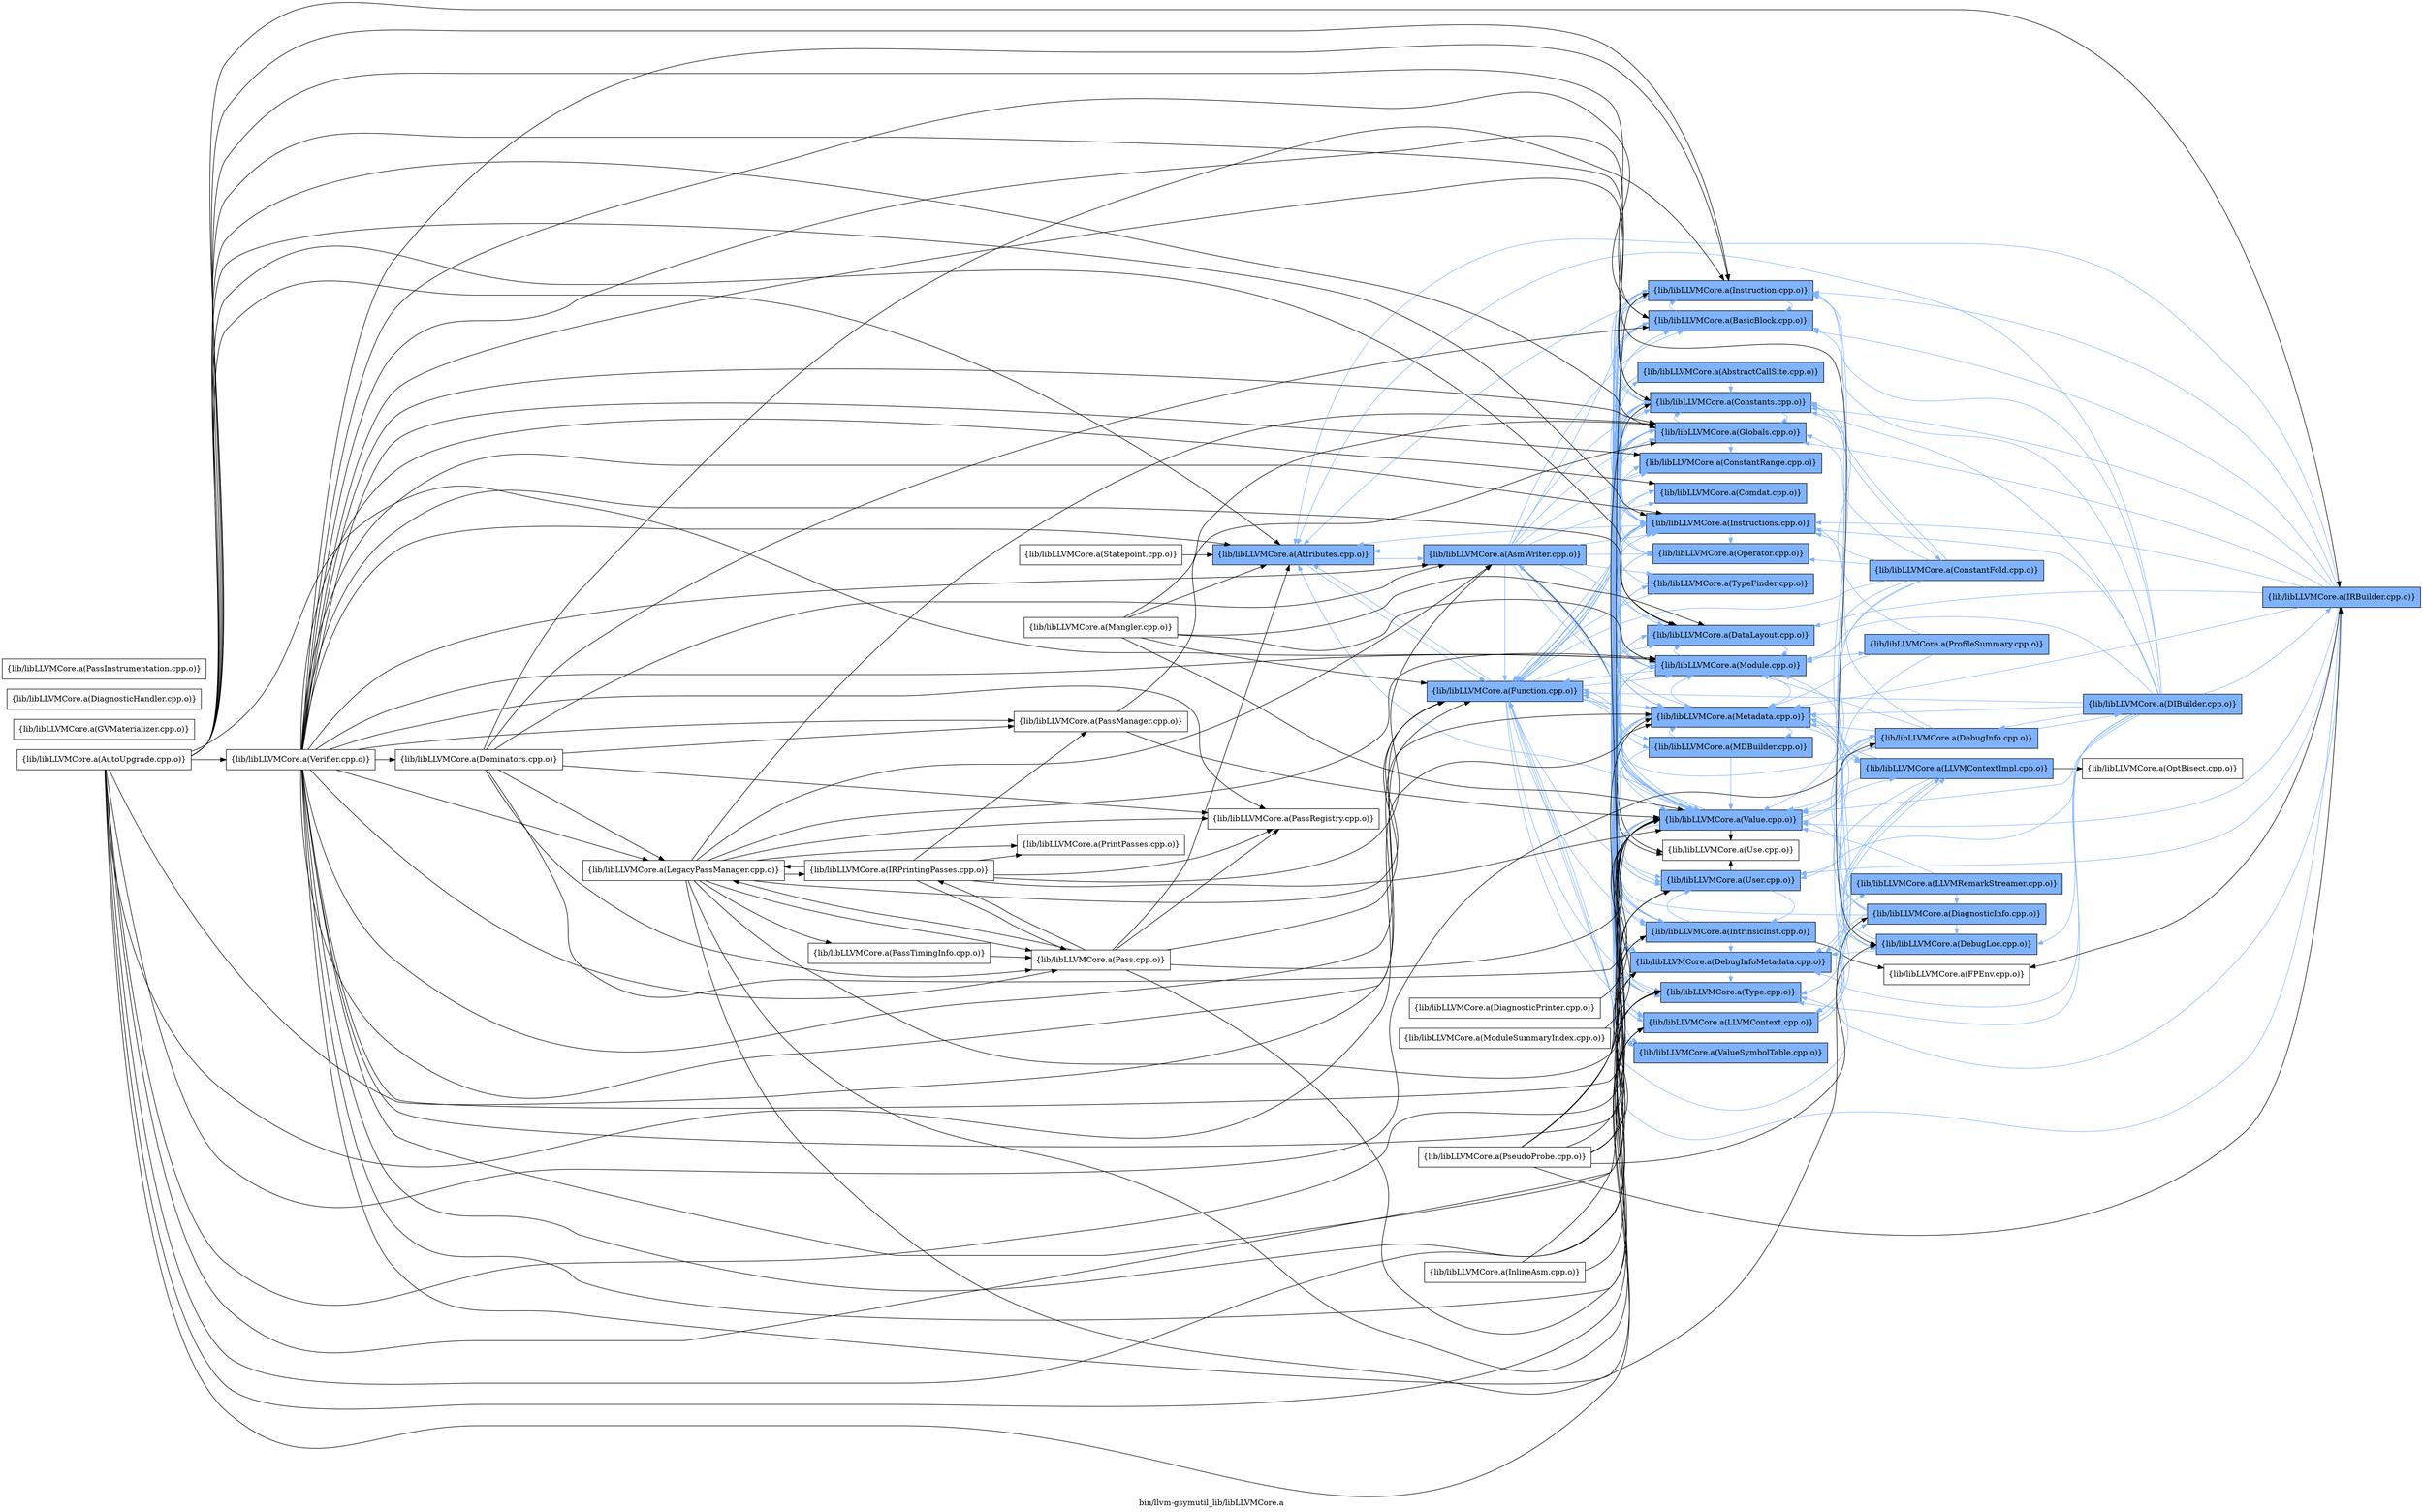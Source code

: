 digraph "bin/llvm-gsymutil_lib/libLLVMCore.a" {
	label="bin/llvm-gsymutil_lib/libLLVMCore.a";
	rankdir=LR;
	{ rank=same; Node0x56068708c658;  }
	{ rank=same; Node0x56068707ebe8; Node0x5606870893b8;  }
	{ rank=same; Node0x560687082428; Node0x560687088788; Node0x56068708b708; Node0x560687086e38; Node0x560687087bf8; Node0x560687082658; Node0x560687082ba8; Node0x560687083378; Node0x560687086398; Node0x560687085cb8; Node0x560687086f28; Node0x560687090078; Node0x56068707ff48; Node0x56068707fd18; Node0x56068708c2e8; Node0x56068708b028; Node0x5606870866b8; Node0x5606870839b8; Node0x560687081de8; Node0x560687083968; Node0x560687090438; Node0x560687080268;  }
	{ rank=same; Node0x560687085f88; Node0x56068707f138; Node0x560687082068; Node0x56068707ff98; Node0x5606870807b8; Node0x560687080c18; Node0x560687092198; Node0x560687088418;  }
	{ rank=same; Node0x560687085448; Node0x5606870874c8;  }

	Node0x56068708c658 [shape=record,shape=box,group=1,style=filled,fillcolor="0.600000 0.5 1",label="{lib/libLLVMCore.a(Attributes.cpp.o)}"];
	Node0x56068708c658 -> Node0x56068707ebe8[color="0.600000 0.5 1"];
	Node0x56068708c658 -> Node0x5606870893b8[color="0.600000 0.5 1"];
	Node0x560687086e38 [shape=record,shape=box,group=1,style=filled,fillcolor="0.600000 0.5 1",label="{lib/libLLVMCore.a(Constants.cpp.o)}"];
	Node0x560687086e38 -> Node0x56068707ebe8[color="0.600000 0.5 1"];
	Node0x560687086e38 -> Node0x560687082428[color="0.600000 0.5 1"];
	Node0x560687086e38 -> Node0x560687085f88[color="0.600000 0.5 1"];
	Node0x560687086e38 -> Node0x560687081de8[color="0.600000 0.5 1"];
	Node0x560687086e38 -> Node0x560687082658[color="0.600000 0.5 1"];
	Node0x560687086e38 -> Node0x560687083968[color="0.600000 0.5 1"];
	Node0x560687086e38 -> Node0x560687090078[color="0.600000 0.5 1"];
	Node0x560687086e38 -> Node0x56068707ff48[color="0.600000 0.5 1"];
	Node0x560687086e38 -> Node0x56068707fd18[color="0.600000 0.5 1"];
	Node0x560687087bf8 [shape=record,shape=box,group=1,style=filled,fillcolor="0.600000 0.5 1",label="{lib/libLLVMCore.a(DataLayout.cpp.o)}"];
	Node0x560687087bf8 -> Node0x560687082428[color="0.600000 0.5 1"];
	Node0x560687087bf8 -> Node0x560687086f28[color="0.600000 0.5 1"];
	Node0x560687087bf8 -> Node0x560687090078[color="0.600000 0.5 1"];
	Node0x560687082658 [shape=record,shape=box,group=1,style=filled,fillcolor="0.600000 0.5 1",label="{lib/libLLVMCore.a(Instructions.cpp.o)}"];
	Node0x560687082658 -> Node0x56068707ebe8[color="0.600000 0.5 1"];
	Node0x560687082658 -> Node0x56068708c658[color="0.600000 0.5 1"];
	Node0x560687082658 -> Node0x56068708b708[color="0.600000 0.5 1"];
	Node0x560687082658 -> Node0x560687086e38[color="0.600000 0.5 1"];
	Node0x560687082658 -> Node0x560687087bf8[color="0.600000 0.5 1"];
	Node0x560687082658 -> Node0x560687081de8[color="0.600000 0.5 1"];
	Node0x560687082658 -> Node0x56068707f138[color="0.600000 0.5 1"];
	Node0x560687082658 -> Node0x560687086398[color="0.600000 0.5 1"];
	Node0x560687082658 -> Node0x560687085cb8[color="0.600000 0.5 1"];
	Node0x560687082658 -> Node0x560687086f28[color="0.600000 0.5 1"];
	Node0x560687082658 -> Node0x560687083968[color="0.600000 0.5 1"];
	Node0x560687082658 -> Node0x560687090078[color="0.600000 0.5 1"];
	Node0x560687082658 -> Node0x560687080268;
	Node0x560687082658 -> Node0x56068707ff48[color="0.600000 0.5 1"];
	Node0x560687082658 -> Node0x56068707fd18[color="0.600000 0.5 1"];
	Node0x560687080a38 [shape=record,shape=box,group=0,label="{lib/libLLVMCore.a(LegacyPassManager.cpp.o)}"];
	Node0x560687080a38 -> Node0x56068707ff98;
	Node0x560687080a38 -> Node0x56068707ebe8;
	Node0x560687080a38 -> Node0x560687082428;
	Node0x560687080a38 -> Node0x560687080f88;
	Node0x560687080a38 -> Node0x5606870893b8;
	Node0x560687080a38 -> Node0x560687083378;
	Node0x560687080a38 -> Node0x560687086f28;
	Node0x560687080a38 -> Node0x560687083f58;
	Node0x560687080a38 -> Node0x56068708e458;
	Node0x560687080a38 -> Node0x56068708d5a8;
	Node0x560687080a38 -> Node0x560687091d88;
	Node0x560687080a38 -> Node0x56068707fd18;
	Node0x560687086f28 [shape=record,shape=box,group=1,style=filled,fillcolor="0.600000 0.5 1",label="{lib/libLLVMCore.a(Module.cpp.o)}"];
	Node0x560687086f28 -> Node0x56068707ebe8[color="0.600000 0.5 1"];
	Node0x560687086f28 -> Node0x560687082428[color="0.600000 0.5 1"];
	Node0x560687086f28 -> Node0x56068708b028[color="0.600000 0.5 1"];
	Node0x560687086f28 -> Node0x560687086e38[color="0.600000 0.5 1"];
	Node0x560687086f28 -> Node0x560687087bf8[color="0.600000 0.5 1"];
	Node0x560687086f28 -> Node0x560687083378[color="0.600000 0.5 1"];
	Node0x560687086f28 -> Node0x560687085cb8[color="0.600000 0.5 1"];
	Node0x560687086f28 -> Node0x560687092198[color="0.600000 0.5 1"];
	Node0x560687086f28 -> Node0x560687090078[color="0.600000 0.5 1"];
	Node0x560687086f28 -> Node0x560687090438[color="0.600000 0.5 1"];
	Node0x560687086f28 -> Node0x56068707ff48[color="0.600000 0.5 1"];
	Node0x560687086f28 -> Node0x56068707fd18[color="0.600000 0.5 1"];
	Node0x560687086f28 -> Node0x56068708c2e8[color="0.600000 0.5 1"];
	Node0x560687083968 [shape=record,shape=box,group=1,style=filled,fillcolor="0.600000 0.5 1",label="{lib/libLLVMCore.a(Operator.cpp.o)}"];
	Node0x560687083968 -> Node0x560687086e38[color="0.600000 0.5 1"];
	Node0x560687083968 -> Node0x560687087bf8[color="0.600000 0.5 1"];
	Node0x560687083968 -> Node0x560687090078[color="0.600000 0.5 1"];
	Node0x560687083f58 [shape=record,shape=box,group=0,label="{lib/libLLVMCore.a(Pass.cpp.o)}"];
	Node0x560687083f58 -> Node0x56068707ebe8;
	Node0x560687083f58 -> Node0x560687080f88;
	Node0x560687083f58 -> Node0x56068708c658;
	Node0x560687083f58 -> Node0x560687083378;
	Node0x560687083f58 -> Node0x560687080a38;
	Node0x560687083f58 -> Node0x56068708e458;
	Node0x560687083f58 -> Node0x56068707fd18;
	Node0x56068708e458 [shape=record,shape=box,group=0,label="{lib/libLLVMCore.a(PassRegistry.cpp.o)}"];
	Node0x560687090078 [shape=record,shape=box,group=1,style=filled,fillcolor="0.600000 0.5 1",label="{lib/libLLVMCore.a(Type.cpp.o)}"];
	Node0x560687090078 -> Node0x560687086e38[color="0.600000 0.5 1"];
	Node0x56068707ff48 [shape=record,shape=box,group=1,style=filled,fillcolor="0.600000 0.5 1",label="{lib/libLLVMCore.a(User.cpp.o)}"];
	Node0x56068707ff48 -> Node0x560687082ba8[color="0.600000 0.5 1"];
	Node0x56068707ff48 -> Node0x560687080268;
	Node0x56068707fd18 [shape=record,shape=box,group=1,style=filled,fillcolor="0.600000 0.5 1",label="{lib/libLLVMCore.a(Value.cpp.o)}"];
	Node0x56068707fd18 -> Node0x56068707ebe8[color="0.600000 0.5 1"];
	Node0x56068707fd18 -> Node0x560687082428[color="0.600000 0.5 1"];
	Node0x56068707fd18 -> Node0x56068708c658[color="0.600000 0.5 1"];
	Node0x56068707fd18 -> Node0x56068708b708[color="0.600000 0.5 1"];
	Node0x56068707fd18 -> Node0x560687086e38[color="0.600000 0.5 1"];
	Node0x56068707fd18 -> Node0x560687087bf8[color="0.600000 0.5 1"];
	Node0x56068707fd18 -> Node0x560687088418[color="0.600000 0.5 1"];
	Node0x56068707fd18 -> Node0x560687081de8[color="0.600000 0.5 1"];
	Node0x56068707fd18 -> Node0x560687082658[color="0.600000 0.5 1"];
	Node0x56068707fd18 -> Node0x560687082ba8[color="0.600000 0.5 1"];
	Node0x56068707fd18 -> Node0x560687083378[color="0.600000 0.5 1"];
	Node0x56068707fd18 -> Node0x56068707f138[color="0.600000 0.5 1"];
	Node0x56068707fd18 -> Node0x560687085cb8[color="0.600000 0.5 1"];
	Node0x56068707fd18 -> Node0x560687083968[color="0.600000 0.5 1"];
	Node0x56068707fd18 -> Node0x560687090078[color="0.600000 0.5 1"];
	Node0x56068707fd18 -> Node0x560687080268;
	Node0x56068707fd18 -> Node0x56068707ff48[color="0.600000 0.5 1"];
	Node0x56068707fd18 -> Node0x56068708c2e8[color="0.600000 0.5 1"];
	Node0x560687080c18 [shape=record,shape=box,group=1,style=filled,fillcolor="0.600000 0.5 1",label="{lib/libLLVMCore.a(DebugLoc.cpp.o)}"];
	Node0x560687080c18 -> Node0x560687088418[color="0.600000 0.5 1"];
	Node0x560687080c18 -> Node0x5606870839b8[color="0.600000 0.5 1"];
	Node0x560687080c18 -> Node0x560687085cb8[color="0.600000 0.5 1"];
	Node0x56068707ebe8 [shape=record,shape=box,group=1,style=filled,fillcolor="0.600000 0.5 1",label="{lib/libLLVMCore.a(Function.cpp.o)}"];
	Node0x56068707ebe8 -> Node0x560687082428[color="0.600000 0.5 1"];
	Node0x56068707ebe8 -> Node0x560687088788[color="0.600000 0.5 1"];
	Node0x56068707ebe8 -> Node0x56068708c658[color="0.600000 0.5 1"];
	Node0x56068707ebe8 -> Node0x56068708b708[color="0.600000 0.5 1"];
	Node0x56068707ebe8 -> Node0x560687086e38[color="0.600000 0.5 1"];
	Node0x56068707ebe8 -> Node0x560687087bf8[color="0.600000 0.5 1"];
	Node0x56068707ebe8 -> Node0x560687082658[color="0.600000 0.5 1"];
	Node0x56068707ebe8 -> Node0x560687082ba8[color="0.600000 0.5 1"];
	Node0x56068707ebe8 -> Node0x560687083378[color="0.600000 0.5 1"];
	Node0x56068707ebe8 -> Node0x560687086398[color="0.600000 0.5 1"];
	Node0x56068707ebe8 -> Node0x560687085cb8[color="0.600000 0.5 1"];
	Node0x56068707ebe8 -> Node0x560687086f28[color="0.600000 0.5 1"];
	Node0x56068707ebe8 -> Node0x560687090078[color="0.600000 0.5 1"];
	Node0x56068707ebe8 -> Node0x56068707ff48[color="0.600000 0.5 1"];
	Node0x56068707ebe8 -> Node0x56068707fd18[color="0.600000 0.5 1"];
	Node0x56068707ebe8 -> Node0x56068708c2e8[color="0.600000 0.5 1"];
	Node0x560687081898 [shape=record,shape=box,group=1,style=filled,fillcolor="0.600000 0.5 1",label="{lib/libLLVMCore.a(IRBuilder.cpp.o)}"];
	Node0x560687081898 -> Node0x56068707ebe8[color="0.600000 0.5 1"];
	Node0x560687081898 -> Node0x560687082428[color="0.600000 0.5 1"];
	Node0x560687081898 -> Node0x560687082068;
	Node0x560687081898 -> Node0x56068708c658[color="0.600000 0.5 1"];
	Node0x560687081898 -> Node0x56068708b708[color="0.600000 0.5 1"];
	Node0x560687081898 -> Node0x560687086e38[color="0.600000 0.5 1"];
	Node0x560687081898 -> Node0x560687087bf8[color="0.600000 0.5 1"];
	Node0x560687081898 -> Node0x560687081de8[color="0.600000 0.5 1"];
	Node0x560687081898 -> Node0x560687082658[color="0.600000 0.5 1"];
	Node0x560687081898 -> Node0x560687085cb8[color="0.600000 0.5 1"];
	Node0x560687081898 -> Node0x560687090078[color="0.600000 0.5 1"];
	Node0x560687081898 -> Node0x56068707ff48[color="0.600000 0.5 1"];
	Node0x560687081898 -> Node0x56068707fd18[color="0.600000 0.5 1"];
	Node0x560687081de8 [shape=record,shape=box,group=1,style=filled,fillcolor="0.600000 0.5 1",label="{lib/libLLVMCore.a(Instruction.cpp.o)}"];
	Node0x560687081de8 -> Node0x56068708c658[color="0.600000 0.5 1"];
	Node0x560687081de8 -> Node0x56068708b708[color="0.600000 0.5 1"];
	Node0x560687081de8 -> Node0x560687086e38[color="0.600000 0.5 1"];
	Node0x560687081de8 -> Node0x560687082658[color="0.600000 0.5 1"];
	Node0x560687081de8 -> Node0x560687085cb8[color="0.600000 0.5 1"];
	Node0x560687081de8 -> Node0x56068707ff48[color="0.600000 0.5 1"];
	Node0x560687081de8 -> Node0x56068707fd18[color="0.600000 0.5 1"];
	Node0x560687085cb8 [shape=record,shape=box,group=1,style=filled,fillcolor="0.600000 0.5 1",label="{lib/libLLVMCore.a(Metadata.cpp.o)}"];
	Node0x560687085cb8 -> Node0x560687080c18[color="0.600000 0.5 1"];
	Node0x560687085cb8 -> Node0x5606870866b8[color="0.600000 0.5 1"];
	Node0x560687085cb8 -> Node0x560687086e38[color="0.600000 0.5 1"];
	Node0x560687085cb8 -> Node0x5606870839b8[color="0.600000 0.5 1"];
	Node0x560687085cb8 -> Node0x560687083378[color="0.600000 0.5 1"];
	Node0x560687085cb8 -> Node0x56068707f138[color="0.600000 0.5 1"];
	Node0x560687085cb8 -> Node0x560687086398[color="0.600000 0.5 1"];
	Node0x560687085cb8 -> Node0x560687086f28[color="0.600000 0.5 1"];
	Node0x560687085cb8 -> Node0x560687090078[color="0.600000 0.5 1"];
	Node0x560687085cb8 -> Node0x56068707fd18[color="0.600000 0.5 1"];
	Node0x56068708b708 [shape=record,shape=box,group=1,style=filled,fillcolor="0.600000 0.5 1",label="{lib/libLLVMCore.a(BasicBlock.cpp.o)}"];
	Node0x56068708b708 -> Node0x560687086e38[color="0.600000 0.5 1"];
	Node0x56068708b708 -> Node0x560687081de8[color="0.600000 0.5 1"];
	Node0x56068708b708 -> Node0x560687082658[color="0.600000 0.5 1"];
	Node0x56068708b708 -> Node0x560687085cb8[color="0.600000 0.5 1"];
	Node0x56068708b708 -> Node0x560687090078[color="0.600000 0.5 1"];
	Node0x56068708b708 -> Node0x56068707ff48[color="0.600000 0.5 1"];
	Node0x56068708b708 -> Node0x56068707fd18[color="0.600000 0.5 1"];
	Node0x56068708b708 -> Node0x56068708c2e8[color="0.600000 0.5 1"];
	Node0x56068707ff98 [shape=record,shape=box,group=1,style=filled,fillcolor="0.600000 0.5 1",label="{lib/libLLVMCore.a(DiagnosticInfo.cpp.o)}"];
	Node0x56068707ff98 -> Node0x560687080c18[color="0.600000 0.5 1"];
	Node0x56068707ff98 -> Node0x56068707ebe8[color="0.600000 0.5 1"];
	Node0x56068707ff98 -> Node0x5606870893b8[color="0.600000 0.5 1"];
	Node0x56068707ff98 -> Node0x560687081de8[color="0.600000 0.5 1"];
	Node0x56068707ff98 -> Node0x560687083378[color="0.600000 0.5 1"];
	Node0x56068707ff98 -> Node0x560687085cb8[color="0.600000 0.5 1"];
	Node0x56068707ff98 -> Node0x56068707fd18[color="0.600000 0.5 1"];
	Node0x560687082428 [shape=record,shape=box,group=1,style=filled,fillcolor="0.600000 0.5 1",label="{lib/libLLVMCore.a(Globals.cpp.o)}"];
	Node0x560687082428 -> Node0x56068707ebe8[color="0.600000 0.5 1"];
	Node0x560687082428 -> Node0x5606870866b8[color="0.600000 0.5 1"];
	Node0x560687082428 -> Node0x560687086e38[color="0.600000 0.5 1"];
	Node0x560687082428 -> Node0x560687085cb8[color="0.600000 0.5 1"];
	Node0x560687082428 -> Node0x560687086f28[color="0.600000 0.5 1"];
	Node0x560687082428 -> Node0x560687090078[color="0.600000 0.5 1"];
	Node0x560687082428 -> Node0x56068707ff48[color="0.600000 0.5 1"];
	Node0x560687082428 -> Node0x56068707fd18[color="0.600000 0.5 1"];
	Node0x560687085678 [shape=record,shape=box,group=0,label="{lib/libLLVMCore.a(InlineAsm.cpp.o)}"];
	Node0x560687085678 -> Node0x560687090078;
	Node0x560687085678 -> Node0x56068707fd18;
	Node0x560687083378 [shape=record,shape=box,group=1,style=filled,fillcolor="0.600000 0.5 1",label="{lib/libLLVMCore.a(LLVMContext.cpp.o)}"];
	Node0x560687083378 -> Node0x56068707ff98[color="0.600000 0.5 1"];
	Node0x560687083378 -> Node0x56068707f138[color="0.600000 0.5 1"];
	Node0x560687083378 -> Node0x5606870807b8[color="0.600000 0.5 1"];
	Node0x560687082ba8 [shape=record,shape=box,group=1,style=filled,fillcolor="0.600000 0.5 1",label="{lib/libLLVMCore.a(IntrinsicInst.cpp.o)}"];
	Node0x560687082ba8 -> Node0x560687082068;
	Node0x560687082ba8 -> Node0x56068708b708[color="0.600000 0.5 1"];
	Node0x560687082ba8 -> Node0x560687086e38[color="0.600000 0.5 1"];
	Node0x560687082ba8 -> Node0x560687087bf8[color="0.600000 0.5 1"];
	Node0x560687082ba8 -> Node0x5606870839b8[color="0.600000 0.5 1"];
	Node0x560687082ba8 -> Node0x560687081de8[color="0.600000 0.5 1"];
	Node0x560687082ba8 -> Node0x560687082658[color="0.600000 0.5 1"];
	Node0x560687082ba8 -> Node0x560687085cb8[color="0.600000 0.5 1"];
	Node0x560687082ba8 -> Node0x560687086f28[color="0.600000 0.5 1"];
	Node0x560687082ba8 -> Node0x560687090078[color="0.600000 0.5 1"];
	Node0x560687082ba8 -> Node0x56068707ff48[color="0.600000 0.5 1"];
	Node0x560687082ba8 -> Node0x56068707fd18[color="0.600000 0.5 1"];
	Node0x5606870866b8 [shape=record,shape=box,group=1,style=filled,fillcolor="0.600000 0.5 1",label="{lib/libLLVMCore.a(ConstantRange.cpp.o)}"];
	Node0x5606870866b8 -> Node0x560687082658[color="0.600000 0.5 1"];
	Node0x5606870839b8 [shape=record,shape=box,group=1,style=filled,fillcolor="0.600000 0.5 1",label="{lib/libLLVMCore.a(DebugInfoMetadata.cpp.o)}"];
	Node0x5606870839b8 -> Node0x560687086e38[color="0.600000 0.5 1"];
	Node0x5606870839b8 -> Node0x560687083378[color="0.600000 0.5 1"];
	Node0x5606870839b8 -> Node0x56068707f138[color="0.600000 0.5 1"];
	Node0x5606870839b8 -> Node0x560687085cb8[color="0.600000 0.5 1"];
	Node0x5606870839b8 -> Node0x560687090078[color="0.600000 0.5 1"];
	Node0x56068707e698 [shape=record,shape=box,group=0,label="{lib/libLLVMCore.a(Dominators.cpp.o)}"];
	Node0x56068707e698 -> Node0x5606870893b8;
	Node0x56068707e698 -> Node0x56068708b708;
	Node0x56068707e698 -> Node0x560687081de8;
	Node0x56068707e698 -> Node0x560687080a38;
	Node0x56068707e698 -> Node0x560687083f58;
	Node0x56068707e698 -> Node0x5606870835f8;
	Node0x56068707e698 -> Node0x56068708e458;
	Node0x56068707e698 -> Node0x56068707fd18;
	Node0x560687080268 [shape=record,shape=box,group=0,label="{lib/libLLVMCore.a(Use.cpp.o)}"];
	Node0x56068708b028 [shape=record,shape=box,group=1,style=filled,fillcolor="0.600000 0.5 1",label="{lib/libLLVMCore.a(Comdat.cpp.o)}"];
	Node0x56068708b028 -> Node0x560687086f28[color="0.600000 0.5 1"];
	Node0x560687087ec8 [shape=record,shape=box,group=0,label="{lib/libLLVMCore.a(Mangler.cpp.o)}"];
	Node0x560687087ec8 -> Node0x56068707ebe8;
	Node0x560687087ec8 -> Node0x560687082428;
	Node0x560687087ec8 -> Node0x56068708c658;
	Node0x560687087ec8 -> Node0x560687087bf8;
	Node0x560687087ec8 -> Node0x560687086f28;
	Node0x560687087ec8 -> Node0x56068707fd18;
	Node0x5606870893b8 [shape=record,shape=box,group=1,style=filled,fillcolor="0.600000 0.5 1",label="{lib/libLLVMCore.a(AsmWriter.cpp.o)}"];
	Node0x5606870893b8 -> Node0x56068707ebe8[color="0.600000 0.5 1"];
	Node0x5606870893b8 -> Node0x560687082428[color="0.600000 0.5 1"];
	Node0x5606870893b8 -> Node0x56068708c658[color="0.600000 0.5 1"];
	Node0x5606870893b8 -> Node0x56068708b708[color="0.600000 0.5 1"];
	Node0x5606870893b8 -> Node0x56068708b028[color="0.600000 0.5 1"];
	Node0x5606870893b8 -> Node0x5606870866b8[color="0.600000 0.5 1"];
	Node0x5606870893b8 -> Node0x560687086e38[color="0.600000 0.5 1"];
	Node0x5606870893b8 -> Node0x5606870839b8[color="0.600000 0.5 1"];
	Node0x5606870893b8 -> Node0x560687081de8[color="0.600000 0.5 1"];
	Node0x5606870893b8 -> Node0x560687082658[color="0.600000 0.5 1"];
	Node0x5606870893b8 -> Node0x560687082ba8[color="0.600000 0.5 1"];
	Node0x5606870893b8 -> Node0x560687083378[color="0.600000 0.5 1"];
	Node0x5606870893b8 -> Node0x560687085cb8[color="0.600000 0.5 1"];
	Node0x5606870893b8 -> Node0x560687086f28[color="0.600000 0.5 1"];
	Node0x5606870893b8 -> Node0x560687083968[color="0.600000 0.5 1"];
	Node0x5606870893b8 -> Node0x560687090078[color="0.600000 0.5 1"];
	Node0x5606870893b8 -> Node0x560687090438[color="0.600000 0.5 1"];
	Node0x5606870893b8 -> Node0x560687080268;
	Node0x5606870893b8 -> Node0x56068707ff48[color="0.600000 0.5 1"];
	Node0x5606870893b8 -> Node0x56068707fd18[color="0.600000 0.5 1"];
	Node0x56068708d5a8 [shape=record,shape=box,group=0,label="{lib/libLLVMCore.a(PassTimingInfo.cpp.o)}"];
	Node0x56068708d5a8 -> Node0x560687083f58;
	Node0x560687090848 [shape=record,shape=box,group=0,label="{lib/libLLVMCore.a(Statepoint.cpp.o)}"];
	Node0x560687090848 -> Node0x56068708c658;
	Node0x560687091d88 [shape=record,shape=box,group=0,label="{lib/libLLVMCore.a(PrintPasses.cpp.o)}"];
	Node0x560687086398 [shape=record,shape=box,group=1,style=filled,fillcolor="0.600000 0.5 1",label="{lib/libLLVMCore.a(MDBuilder.cpp.o)}"];
	Node0x560687086398 -> Node0x560687086e38[color="0.600000 0.5 1"];
	Node0x560687086398 -> Node0x560687085cb8[color="0.600000 0.5 1"];
	Node0x560687086398 -> Node0x560687090078[color="0.600000 0.5 1"];
	Node0x560687086398 -> Node0x56068707fd18[color="0.600000 0.5 1"];
	Node0x560687080f88 [shape=record,shape=box,group=0,label="{lib/libLLVMCore.a(IRPrintingPasses.cpp.o)}"];
	Node0x560687080f88 -> Node0x5606870893b8;
	Node0x560687080f88 -> Node0x560687080a38;
	Node0x560687080f88 -> Node0x560687083f58;
	Node0x560687080f88 -> Node0x5606870835f8;
	Node0x560687080f88 -> Node0x56068708e458;
	Node0x560687080f88 -> Node0x560687091d88;
	Node0x560687080f88 -> Node0x56068707fd18;
	Node0x560687089408 [shape=record,shape=box,group=0,label="{lib/libLLVMCore.a(Verifier.cpp.o)}"];
	Node0x560687089408 -> Node0x560687080c18;
	Node0x560687089408 -> Node0x56068707e698;
	Node0x560687089408 -> Node0x56068707ebe8;
	Node0x560687089408 -> Node0x560687082428;
	Node0x560687089408 -> Node0x5606870893b8;
	Node0x560687089408 -> Node0x56068708c658;
	Node0x560687089408 -> Node0x56068708b708;
	Node0x560687089408 -> Node0x56068708b028;
	Node0x560687089408 -> Node0x5606870866b8;
	Node0x560687089408 -> Node0x560687086e38;
	Node0x560687089408 -> Node0x560687087bf8;
	Node0x560687089408 -> Node0x5606870839b8;
	Node0x560687089408 -> Node0x560687081de8;
	Node0x560687089408 -> Node0x560687082658;
	Node0x560687089408 -> Node0x560687082ba8;
	Node0x560687089408 -> Node0x560687083378;
	Node0x560687089408 -> Node0x560687080a38;
	Node0x560687089408 -> Node0x560687085cb8;
	Node0x560687089408 -> Node0x560687086f28;
	Node0x560687089408 -> Node0x560687083f58;
	Node0x560687089408 -> Node0x5606870835f8;
	Node0x560687089408 -> Node0x56068708e458;
	Node0x560687089408 -> Node0x560687090078;
	Node0x560687089408 -> Node0x56068707ff48;
	Node0x560687089408 -> Node0x56068707fd18;
	Node0x560687088418 [shape=record,shape=box,group=1,style=filled,fillcolor="0.600000 0.5 1",label="{lib/libLLVMCore.a(DebugInfo.cpp.o)}"];
	Node0x560687088418 -> Node0x560687080c18[color="0.600000 0.5 1"];
	Node0x560687088418 -> Node0x56068707ebe8[color="0.600000 0.5 1"];
	Node0x560687088418 -> Node0x5606870874c8[color="0.600000 0.5 1"];
	Node0x560687088418 -> Node0x5606870839b8[color="0.600000 0.5 1"];
	Node0x560687088418 -> Node0x560687081de8[color="0.600000 0.5 1"];
	Node0x560687088418 -> Node0x560687085cb8[color="0.600000 0.5 1"];
	Node0x560687088418 -> Node0x560687086f28[color="0.600000 0.5 1"];
	Node0x560687088418 -> Node0x56068707fd18[color="0.600000 0.5 1"];
	Node0x5606870835f8 [shape=record,shape=box,group=0,label="{lib/libLLVMCore.a(PassManager.cpp.o)}"];
	Node0x5606870835f8 -> Node0x560687082428;
	Node0x5606870835f8 -> Node0x56068707fd18;
	Node0x5606870874c8 [shape=record,shape=box,group=1,style=filled,fillcolor="0.600000 0.5 1",label="{lib/libLLVMCore.a(DIBuilder.cpp.o)}"];
	Node0x5606870874c8 -> Node0x560687080c18[color="0.600000 0.5 1"];
	Node0x5606870874c8 -> Node0x56068707ebe8[color="0.600000 0.5 1"];
	Node0x5606870874c8 -> Node0x560687081898[color="0.600000 0.5 1"];
	Node0x5606870874c8 -> Node0x56068708c658[color="0.600000 0.5 1"];
	Node0x5606870874c8 -> Node0x56068708b708[color="0.600000 0.5 1"];
	Node0x5606870874c8 -> Node0x560687086e38[color="0.600000 0.5 1"];
	Node0x5606870874c8 -> Node0x560687088418[color="0.600000 0.5 1"];
	Node0x5606870874c8 -> Node0x5606870839b8[color="0.600000 0.5 1"];
	Node0x5606870874c8 -> Node0x560687081de8[color="0.600000 0.5 1"];
	Node0x5606870874c8 -> Node0x560687082658[color="0.600000 0.5 1"];
	Node0x5606870874c8 -> Node0x560687085cb8[color="0.600000 0.5 1"];
	Node0x5606870874c8 -> Node0x560687086f28[color="0.600000 0.5 1"];
	Node0x5606870874c8 -> Node0x560687090078[color="0.600000 0.5 1"];
	Node0x5606870874c8 -> Node0x56068707ff48[color="0.600000 0.5 1"];
	Node0x5606870874c8 -> Node0x56068707fd18[color="0.600000 0.5 1"];
	Node0x560687091838 [shape=record,shape=box,group=0,label="{lib/libLLVMCore.a(PseudoProbe.cpp.o)}"];
	Node0x560687091838 -> Node0x560687080c18;
	Node0x560687091838 -> Node0x560687081898;
	Node0x560687091838 -> Node0x560687086e38;
	Node0x560687091838 -> Node0x5606870839b8;
	Node0x560687091838 -> Node0x560687081de8;
	Node0x560687091838 -> Node0x560687085cb8;
	Node0x560687091838 -> Node0x560687090078;
	Node0x560687091838 -> Node0x56068707ff48;
	Node0x560687091838 -> Node0x56068707fd18;
	Node0x560687088788 [shape=record,shape=box,group=1,style=filled,fillcolor="0.600000 0.5 1",label="{lib/libLLVMCore.a(AbstractCallSite.cpp.o)}"];
	Node0x560687088788 -> Node0x560687086e38[color="0.600000 0.5 1"];
	Node0x560687088788 -> Node0x560687082658[color="0.600000 0.5 1"];
	Node0x560687088788 -> Node0x560687085cb8[color="0.600000 0.5 1"];
	Node0x560687088788 -> Node0x56068707ff48[color="0.600000 0.5 1"];
	Node0x560687085f88 [shape=record,shape=box,group=1,style=filled,fillcolor="0.600000 0.5 1",label="{lib/libLLVMCore.a(ConstantFold.cpp.o)}"];
	Node0x560687085f88 -> Node0x56068707ebe8[color="0.600000 0.5 1"];
	Node0x560687085f88 -> Node0x560687082428[color="0.600000 0.5 1"];
	Node0x560687085f88 -> Node0x560687086e38[color="0.600000 0.5 1"];
	Node0x560687085f88 -> Node0x560687082658[color="0.600000 0.5 1"];
	Node0x560687085f88 -> Node0x560687086f28[color="0.600000 0.5 1"];
	Node0x560687085f88 -> Node0x560687083968[color="0.600000 0.5 1"];
	Node0x560687085f88 -> Node0x560687090078[color="0.600000 0.5 1"];
	Node0x560687085f88 -> Node0x56068707fd18[color="0.600000 0.5 1"];
	Node0x560687092198 [shape=record,shape=box,group=1,style=filled,fillcolor="0.600000 0.5 1",label="{lib/libLLVMCore.a(ProfileSummary.cpp.o)}"];
	Node0x560687092198 -> Node0x560687086e38[color="0.600000 0.5 1"];
	Node0x560687092198 -> Node0x560687085cb8[color="0.600000 0.5 1"];
	Node0x560687092198 -> Node0x560687090078[color="0.600000 0.5 1"];
	Node0x560687083148 [shape=record,shape=box,group=0,label="{lib/libLLVMCore.a(GVMaterializer.cpp.o)}"];
	Node0x56068708bed8 [shape=record,shape=box,group=0,label="{lib/libLLVMCore.a(AutoUpgrade.cpp.o)}"];
	Node0x56068708bed8 -> Node0x56068707ebe8;
	Node0x56068708bed8 -> Node0x560687082428;
	Node0x56068708bed8 -> Node0x560687081898;
	Node0x56068708bed8 -> Node0x56068708c658;
	Node0x56068708bed8 -> Node0x56068708b708;
	Node0x56068708bed8 -> Node0x560687086e38;
	Node0x56068708bed8 -> Node0x560687087bf8;
	Node0x56068708bed8 -> Node0x560687088418;
	Node0x56068708bed8 -> Node0x560687081de8;
	Node0x56068708bed8 -> Node0x560687082658;
	Node0x56068708bed8 -> Node0x560687082ba8;
	Node0x56068708bed8 -> Node0x560687083378;
	Node0x56068708bed8 -> Node0x560687085cb8;
	Node0x56068708bed8 -> Node0x560687086f28;
	Node0x56068708bed8 -> Node0x560687090078;
	Node0x56068708bed8 -> Node0x56068707ff48;
	Node0x56068708bed8 -> Node0x56068707fd18;
	Node0x56068708bed8 -> Node0x560687089408;
	Node0x560687090438 [shape=record,shape=box,group=1,style=filled,fillcolor="0.600000 0.5 1",label="{lib/libLLVMCore.a(TypeFinder.cpp.o)}"];
	Node0x560687090438 -> Node0x56068707ebe8[color="0.600000 0.5 1"];
	Node0x560687090438 -> Node0x560687082428[color="0.600000 0.5 1"];
	Node0x560687090438 -> Node0x560687085cb8[color="0.600000 0.5 1"];
	Node0x56068708c2e8 [shape=record,shape=box,group=1,style=filled,fillcolor="0.600000 0.5 1",label="{lib/libLLVMCore.a(ValueSymbolTable.cpp.o)}"];
	Node0x56068708c2e8 -> Node0x56068707fd18[color="0.600000 0.5 1"];
	Node0x56068707f138 [shape=record,shape=box,group=1,style=filled,fillcolor="0.600000 0.5 1",label="{lib/libLLVMCore.a(LLVMContextImpl.cpp.o)}"];
	Node0x56068707f138 -> Node0x560687086e38[color="0.600000 0.5 1"];
	Node0x56068707f138 -> Node0x5606870839b8[color="0.600000 0.5 1"];
	Node0x56068707f138 -> Node0x560687085cb8[color="0.600000 0.5 1"];
	Node0x56068707f138 -> Node0x560687086f28[color="0.600000 0.5 1"];
	Node0x56068707f138 -> Node0x560687085448;
	Node0x56068707f138 -> Node0x56068707ff48[color="0.600000 0.5 1"];
	Node0x56068707f138 -> Node0x56068707fd18[color="0.600000 0.5 1"];
	Node0x560687082068 [shape=record,shape=box,group=0,label="{lib/libLLVMCore.a(FPEnv.cpp.o)}"];
	Node0x5606870807b8 [shape=record,shape=box,group=1,style=filled,fillcolor="0.600000 0.5 1",label="{lib/libLLVMCore.a(LLVMRemarkStreamer.cpp.o)}"];
	Node0x5606870807b8 -> Node0x56068707ff98[color="0.600000 0.5 1"];
	Node0x5606870807b8 -> Node0x560687083378[color="0.600000 0.5 1"];
	Node0x5606870807b8 -> Node0x56068707fd18[color="0.600000 0.5 1"];
	Node0x56068707eb98 [shape=record,shape=box,group=0,label="{lib/libLLVMCore.a(DiagnosticPrinter.cpp.o)}"];
	Node0x56068707eb98 -> Node0x56068707fd18;
	Node0x560687085448 [shape=record,shape=box,group=0,label="{lib/libLLVMCore.a(OptBisect.cpp.o)}"];
	Node0x56068707fae8 [shape=record,shape=box,group=0,label="{lib/libLLVMCore.a(DiagnosticHandler.cpp.o)}"];
	Node0x5606870854e8 [shape=record,shape=box,group=0,label="{lib/libLLVMCore.a(ModuleSummaryIndex.cpp.o)}"];
	Node0x5606870854e8 -> Node0x56068707fd18;
	Node0x560687082978 [shape=record,shape=box,group=0,label="{lib/libLLVMCore.a(PassInstrumentation.cpp.o)}"];
}
